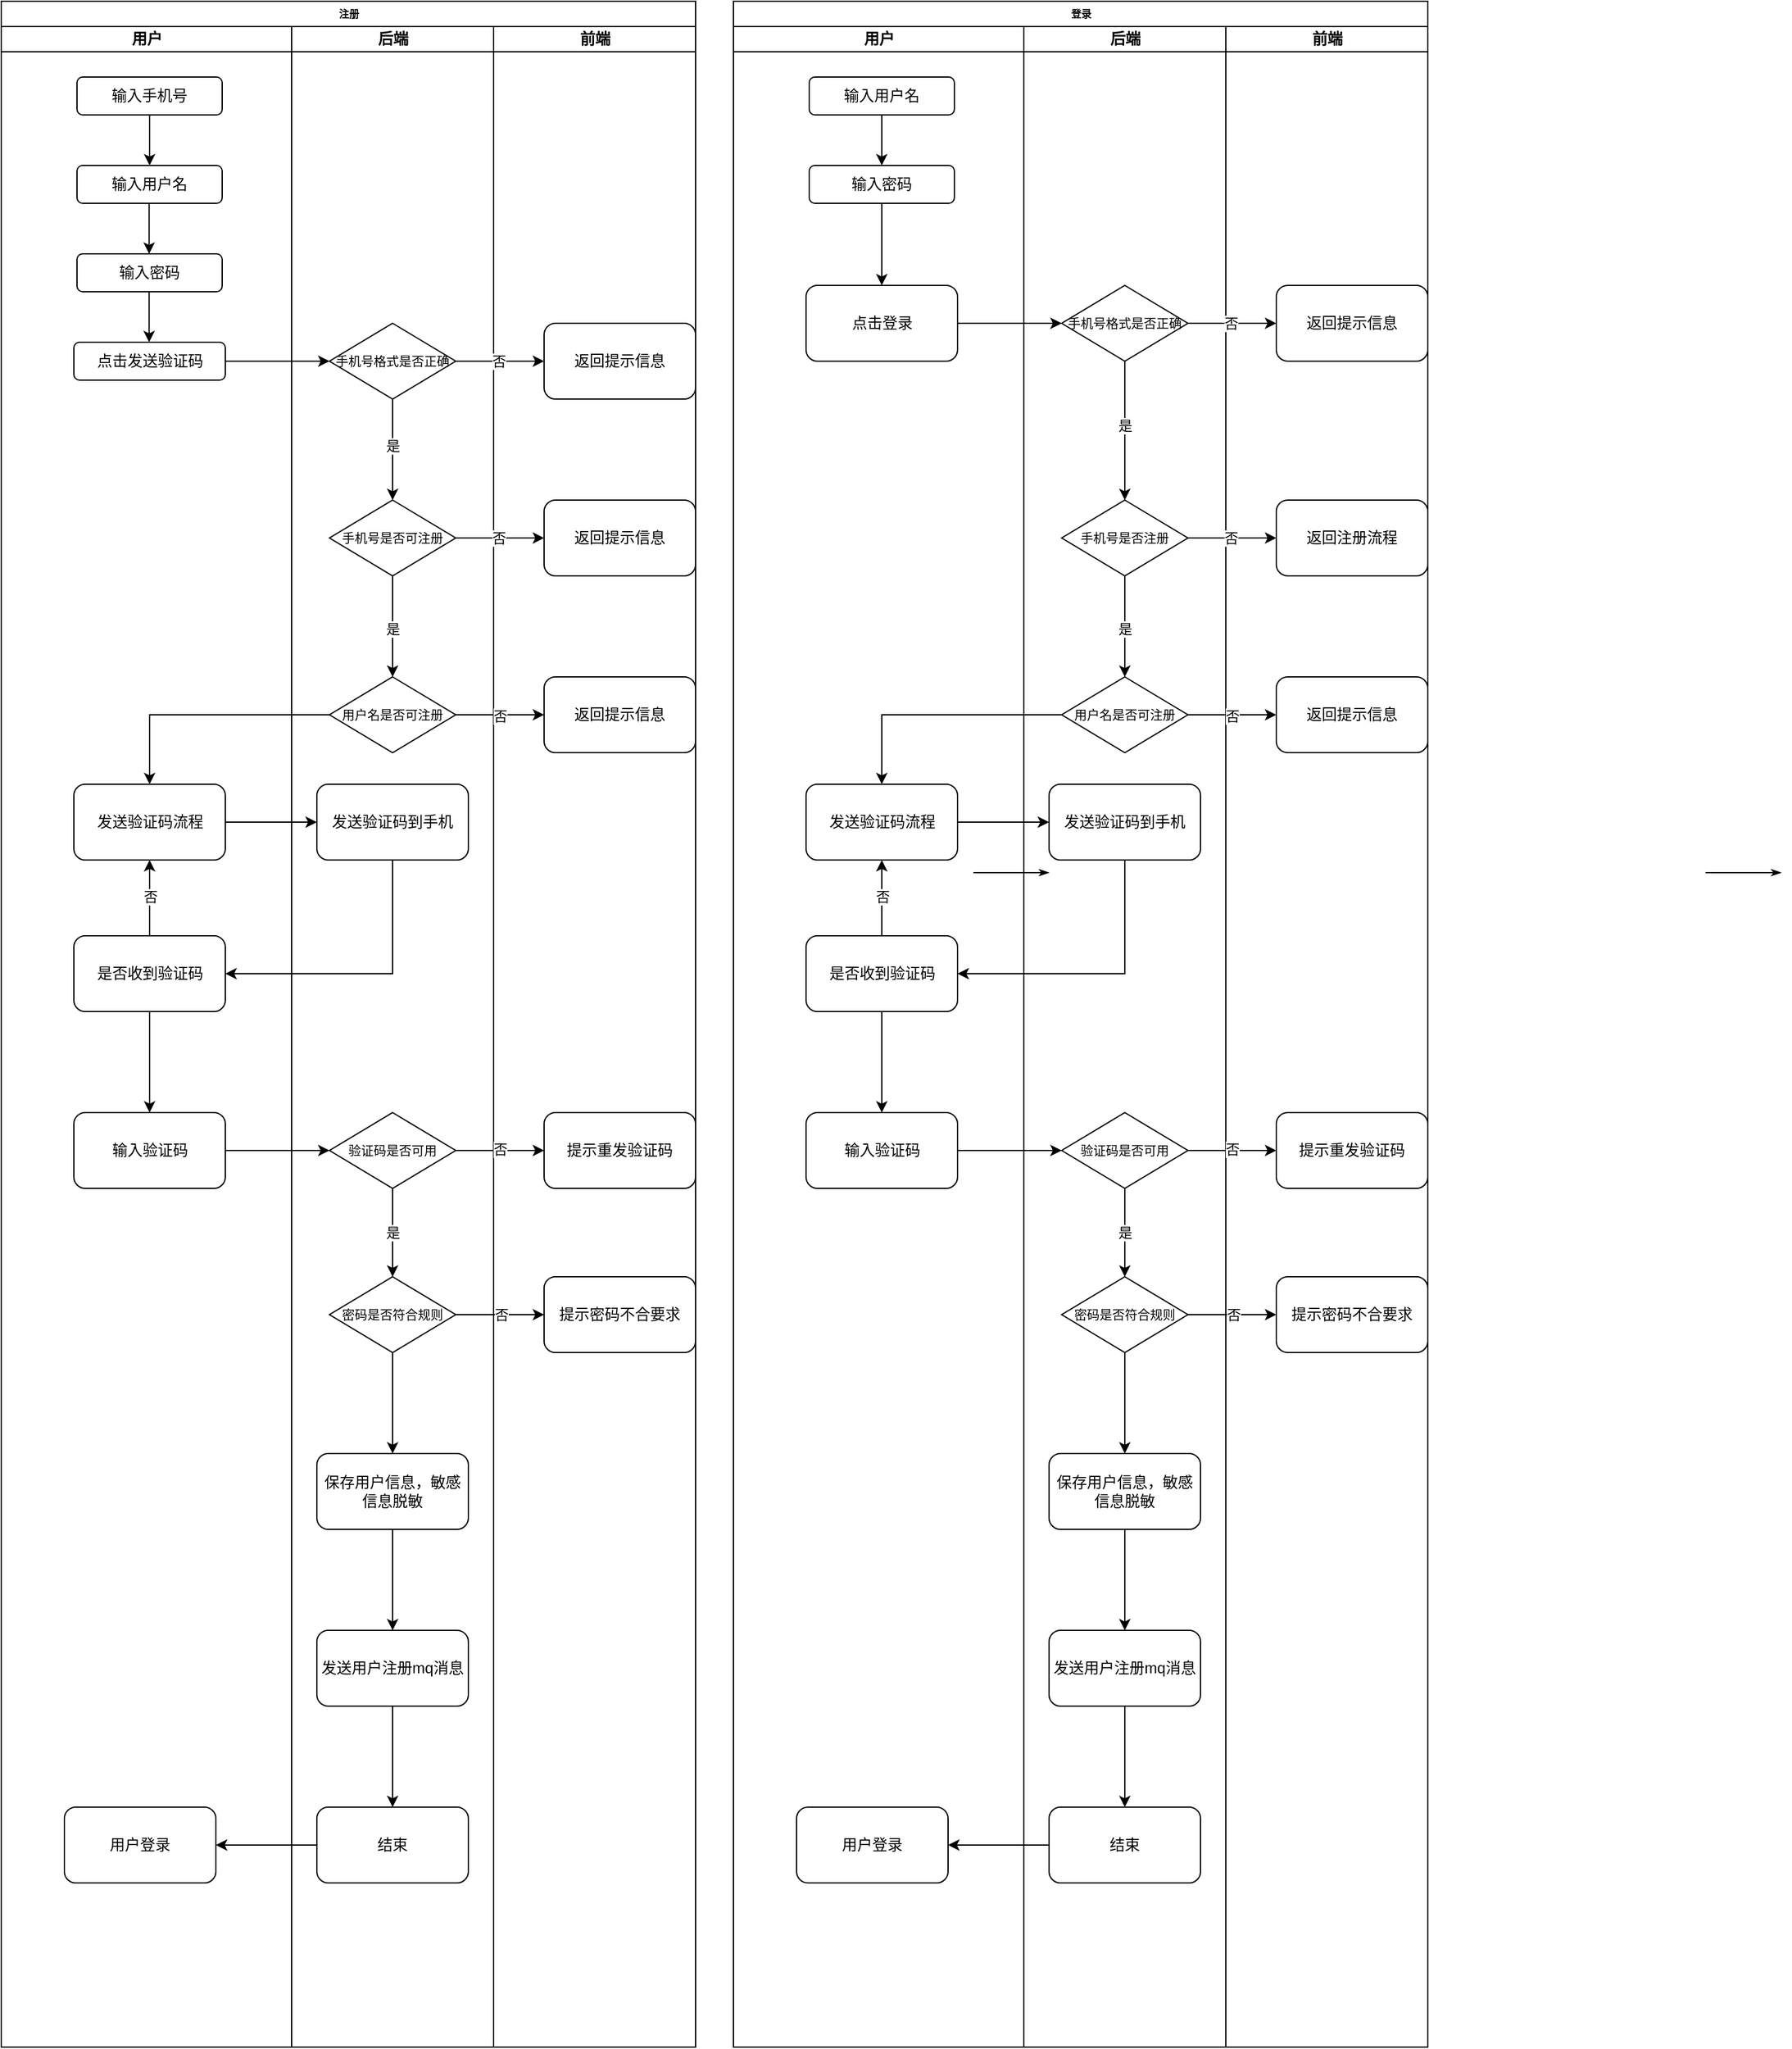 <mxfile version="22.1.3" type="github">
  <diagram name="Page-1" id="74e2e168-ea6b-b213-b513-2b3c1d86103e">
    <mxGraphModel dx="1026" dy="616" grid="1" gridSize="10" guides="1" tooltips="1" connect="1" arrows="1" fold="1" page="1" pageScale="1" pageWidth="1100" pageHeight="850" background="none" math="0" shadow="0">
      <root>
        <mxCell id="0" />
        <mxCell id="1" parent="0" />
        <mxCell id="77e6c97f196da883-1" value="注册" style="swimlane;html=1;childLayout=stackLayout;startSize=20;rounded=0;shadow=0;labelBackgroundColor=none;strokeWidth=1;fontFamily=Verdana;fontSize=8;align=center;" parent="1" vertex="1">
          <mxGeometry x="70" y="10" width="550" height="1620" as="geometry" />
        </mxCell>
        <mxCell id="77e6c97f196da883-40" style="edgeStyle=orthogonalEdgeStyle;rounded=1;html=1;labelBackgroundColor=none;startArrow=none;startFill=0;startSize=5;endArrow=classicThin;endFill=1;endSize=5;jettySize=auto;orthogonalLoop=1;strokeWidth=1;fontFamily=Verdana;fontSize=8" parent="77e6c97f196da883-1" edge="1">
          <mxGeometry relative="1" as="geometry">
            <mxPoint x="770" y="690" as="sourcePoint" />
            <mxPoint x="830" y="690" as="targetPoint" />
          </mxGeometry>
        </mxCell>
        <mxCell id="77e6c97f196da883-2" value="用户" style="swimlane;html=1;startSize=20;" parent="77e6c97f196da883-1" vertex="1">
          <mxGeometry y="20" width="230" height="1600" as="geometry" />
        </mxCell>
        <mxCell id="Mrs2PnhfkA3vAVPsogvi-46" value="输入手机号" style="rounded=1;whiteSpace=wrap;html=1;" parent="77e6c97f196da883-2" vertex="1">
          <mxGeometry x="60" y="40" width="115" height="30" as="geometry" />
        </mxCell>
        <mxCell id="Mrs2PnhfkA3vAVPsogvi-47" value="输入用户名" style="rounded=1;whiteSpace=wrap;html=1;" parent="77e6c97f196da883-2" vertex="1">
          <mxGeometry x="60" y="110" width="115" height="30" as="geometry" />
        </mxCell>
        <mxCell id="Mrs2PnhfkA3vAVPsogvi-87" value="输入密码" style="rounded=1;whiteSpace=wrap;html=1;" parent="77e6c97f196da883-2" vertex="1">
          <mxGeometry x="60" y="180" width="115" height="30" as="geometry" />
        </mxCell>
        <mxCell id="Mrs2PnhfkA3vAVPsogvi-88" value="点击发送验证码" style="rounded=1;whiteSpace=wrap;html=1;" parent="77e6c97f196da883-2" vertex="1">
          <mxGeometry x="57.5" y="250" width="120" height="30" as="geometry" />
        </mxCell>
        <mxCell id="Mrs2PnhfkA3vAVPsogvi-94" value="" style="endArrow=classic;html=1;rounded=0;exitX=0.5;exitY=1;exitDx=0;exitDy=0;" parent="77e6c97f196da883-2" source="Mrs2PnhfkA3vAVPsogvi-46" target="Mrs2PnhfkA3vAVPsogvi-47" edge="1">
          <mxGeometry width="50" height="50" relative="1" as="geometry">
            <mxPoint x="240" y="200" as="sourcePoint" />
            <mxPoint x="290" y="150" as="targetPoint" />
          </mxGeometry>
        </mxCell>
        <mxCell id="Mrs2PnhfkA3vAVPsogvi-96" value="" style="endArrow=classic;html=1;rounded=0;exitX=0.5;exitY=1;exitDx=0;exitDy=0;" parent="77e6c97f196da883-2" edge="1">
          <mxGeometry width="50" height="50" relative="1" as="geometry">
            <mxPoint x="117.14" y="140" as="sourcePoint" />
            <mxPoint x="117.14" y="180" as="targetPoint" />
          </mxGeometry>
        </mxCell>
        <mxCell id="Mrs2PnhfkA3vAVPsogvi-97" value="" style="endArrow=classic;html=1;rounded=0;exitX=0.5;exitY=1;exitDx=0;exitDy=0;" parent="77e6c97f196da883-2" edge="1">
          <mxGeometry width="50" height="50" relative="1" as="geometry">
            <mxPoint x="117.14" y="210" as="sourcePoint" />
            <mxPoint x="117.14" y="250" as="targetPoint" />
          </mxGeometry>
        </mxCell>
        <mxCell id="Mrs2PnhfkA3vAVPsogvi-127" value="发送验证码流程" style="rounded=1;whiteSpace=wrap;html=1;" parent="77e6c97f196da883-2" vertex="1">
          <mxGeometry x="57.5" y="600" width="120" height="60" as="geometry" />
        </mxCell>
        <mxCell id="Mrs2PnhfkA3vAVPsogvi-137" value="" style="edgeStyle=orthogonalEdgeStyle;rounded=0;orthogonalLoop=1;jettySize=auto;html=1;" parent="77e6c97f196da883-2" source="Mrs2PnhfkA3vAVPsogvi-135" target="Mrs2PnhfkA3vAVPsogvi-127" edge="1">
          <mxGeometry relative="1" as="geometry" />
        </mxCell>
        <mxCell id="Mrs2PnhfkA3vAVPsogvi-138" value="否" style="edgeLabel;html=1;align=center;verticalAlign=middle;resizable=0;points=[];" parent="Mrs2PnhfkA3vAVPsogvi-137" vertex="1" connectable="0">
          <mxGeometry x="0.039" relative="1" as="geometry">
            <mxPoint as="offset" />
          </mxGeometry>
        </mxCell>
        <mxCell id="Mrs2PnhfkA3vAVPsogvi-140" value="" style="edgeStyle=orthogonalEdgeStyle;rounded=0;orthogonalLoop=1;jettySize=auto;html=1;" parent="77e6c97f196da883-2" source="Mrs2PnhfkA3vAVPsogvi-135" target="Mrs2PnhfkA3vAVPsogvi-139" edge="1">
          <mxGeometry relative="1" as="geometry" />
        </mxCell>
        <mxCell id="Mrs2PnhfkA3vAVPsogvi-135" value="是否收到验证码" style="rounded=1;whiteSpace=wrap;html=1;" parent="77e6c97f196da883-2" vertex="1">
          <mxGeometry x="57.5" y="720" width="120" height="60" as="geometry" />
        </mxCell>
        <mxCell id="Mrs2PnhfkA3vAVPsogvi-139" value="输入验证码" style="rounded=1;whiteSpace=wrap;html=1;" parent="77e6c97f196da883-2" vertex="1">
          <mxGeometry x="57.5" y="860" width="120" height="60" as="geometry" />
        </mxCell>
        <mxCell id="Mrs2PnhfkA3vAVPsogvi-160" value="用户登录" style="rounded=1;whiteSpace=wrap;html=1;" parent="77e6c97f196da883-2" vertex="1">
          <mxGeometry x="50" y="1410" width="120" height="60" as="geometry" />
        </mxCell>
        <mxCell id="77e6c97f196da883-4" value="后端" style="swimlane;html=1;startSize=20;" parent="77e6c97f196da883-1" vertex="1">
          <mxGeometry x="230" y="20" width="160" height="1600" as="geometry" />
        </mxCell>
        <mxCell id="Mrs2PnhfkA3vAVPsogvi-101" value="" style="edgeStyle=orthogonalEdgeStyle;rounded=0;orthogonalLoop=1;jettySize=auto;html=1;" parent="77e6c97f196da883-4" source="Mrs2PnhfkA3vAVPsogvi-98" target="Mrs2PnhfkA3vAVPsogvi-100" edge="1">
          <mxGeometry relative="1" as="geometry" />
        </mxCell>
        <mxCell id="Mrs2PnhfkA3vAVPsogvi-106" value="是" style="edgeLabel;html=1;align=center;verticalAlign=middle;resizable=0;points=[];" parent="Mrs2PnhfkA3vAVPsogvi-101" vertex="1" connectable="0">
          <mxGeometry x="-0.071" relative="1" as="geometry">
            <mxPoint as="offset" />
          </mxGeometry>
        </mxCell>
        <mxCell id="Mrs2PnhfkA3vAVPsogvi-98" value="&lt;font style=&quot;font-size: 10px;&quot;&gt;手机号格式是否正确&lt;/font&gt;" style="rhombus;whiteSpace=wrap;html=1;" parent="77e6c97f196da883-4" vertex="1">
          <mxGeometry x="30" y="235" width="100" height="60" as="geometry" />
        </mxCell>
        <mxCell id="Mrs2PnhfkA3vAVPsogvi-103" value="" style="edgeStyle=orthogonalEdgeStyle;rounded=0;orthogonalLoop=1;jettySize=auto;html=1;" parent="77e6c97f196da883-4" source="Mrs2PnhfkA3vAVPsogvi-100" target="Mrs2PnhfkA3vAVPsogvi-102" edge="1">
          <mxGeometry relative="1" as="geometry" />
        </mxCell>
        <mxCell id="Mrs2PnhfkA3vAVPsogvi-107" value="是" style="edgeLabel;html=1;align=center;verticalAlign=middle;resizable=0;points=[];" parent="Mrs2PnhfkA3vAVPsogvi-103" vertex="1" connectable="0">
          <mxGeometry x="0.036" relative="1" as="geometry">
            <mxPoint as="offset" />
          </mxGeometry>
        </mxCell>
        <mxCell id="Mrs2PnhfkA3vAVPsogvi-100" value="&lt;font style=&quot;font-size: 10px;&quot;&gt;手机号是否可注册&lt;/font&gt;" style="rhombus;whiteSpace=wrap;html=1;" parent="77e6c97f196da883-4" vertex="1">
          <mxGeometry x="30" y="375" width="100" height="60" as="geometry" />
        </mxCell>
        <mxCell id="Mrs2PnhfkA3vAVPsogvi-102" value="&lt;font style=&quot;font-size: 10px;&quot;&gt;用户名是否可注册&lt;/font&gt;" style="rhombus;whiteSpace=wrap;html=1;" parent="77e6c97f196da883-4" vertex="1">
          <mxGeometry x="30" y="515" width="100" height="60" as="geometry" />
        </mxCell>
        <mxCell id="Mrs2PnhfkA3vAVPsogvi-155" value="" style="edgeStyle=orthogonalEdgeStyle;rounded=0;orthogonalLoop=1;jettySize=auto;html=1;" parent="77e6c97f196da883-4" source="Mrs2PnhfkA3vAVPsogvi-104" target="Mrs2PnhfkA3vAVPsogvi-154" edge="1">
          <mxGeometry relative="1" as="geometry" />
        </mxCell>
        <mxCell id="Mrs2PnhfkA3vAVPsogvi-104" value="&lt;font style=&quot;font-size: 10px;&quot;&gt;密码是否符合规则&lt;/font&gt;" style="rhombus;whiteSpace=wrap;html=1;" parent="77e6c97f196da883-4" vertex="1">
          <mxGeometry x="30" y="990" width="100" height="60" as="geometry" />
        </mxCell>
        <mxCell id="Mrs2PnhfkA3vAVPsogvi-133" value="发送验证码到手机" style="rounded=1;whiteSpace=wrap;html=1;" parent="77e6c97f196da883-4" vertex="1">
          <mxGeometry x="20" y="600" width="120" height="60" as="geometry" />
        </mxCell>
        <mxCell id="Mrs2PnhfkA3vAVPsogvi-146" value="" style="edgeStyle=orthogonalEdgeStyle;rounded=0;orthogonalLoop=1;jettySize=auto;html=1;" parent="77e6c97f196da883-4" source="Mrs2PnhfkA3vAVPsogvi-144" target="Mrs2PnhfkA3vAVPsogvi-104" edge="1">
          <mxGeometry relative="1" as="geometry" />
        </mxCell>
        <mxCell id="Mrs2PnhfkA3vAVPsogvi-147" value="是" style="edgeLabel;html=1;align=center;verticalAlign=middle;resizable=0;points=[];" parent="Mrs2PnhfkA3vAVPsogvi-146" vertex="1" connectable="0">
          <mxGeometry x="0.004" relative="1" as="geometry">
            <mxPoint as="offset" />
          </mxGeometry>
        </mxCell>
        <mxCell id="Mrs2PnhfkA3vAVPsogvi-144" value="&lt;font style=&quot;font-size: 10px;&quot;&gt;验证码是否可用&lt;/font&gt;" style="rhombus;whiteSpace=wrap;html=1;" parent="77e6c97f196da883-4" vertex="1">
          <mxGeometry x="30" y="860" width="100" height="60" as="geometry" />
        </mxCell>
        <mxCell id="Mrs2PnhfkA3vAVPsogvi-157" value="" style="edgeStyle=orthogonalEdgeStyle;rounded=0;orthogonalLoop=1;jettySize=auto;html=1;" parent="77e6c97f196da883-4" source="Mrs2PnhfkA3vAVPsogvi-154" target="Mrs2PnhfkA3vAVPsogvi-156" edge="1">
          <mxGeometry relative="1" as="geometry" />
        </mxCell>
        <mxCell id="Mrs2PnhfkA3vAVPsogvi-154" value="保存用户信息，敏感信息脱敏" style="rounded=1;whiteSpace=wrap;html=1;" parent="77e6c97f196da883-4" vertex="1">
          <mxGeometry x="20" y="1130" width="120" height="60" as="geometry" />
        </mxCell>
        <mxCell id="Mrs2PnhfkA3vAVPsogvi-159" value="" style="edgeStyle=orthogonalEdgeStyle;rounded=0;orthogonalLoop=1;jettySize=auto;html=1;" parent="77e6c97f196da883-4" source="Mrs2PnhfkA3vAVPsogvi-156" target="Mrs2PnhfkA3vAVPsogvi-158" edge="1">
          <mxGeometry relative="1" as="geometry" />
        </mxCell>
        <mxCell id="Mrs2PnhfkA3vAVPsogvi-156" value="发送用户注册mq消息" style="rounded=1;whiteSpace=wrap;html=1;" parent="77e6c97f196da883-4" vertex="1">
          <mxGeometry x="20" y="1270" width="120" height="60" as="geometry" />
        </mxCell>
        <mxCell id="Mrs2PnhfkA3vAVPsogvi-158" value="结束" style="rounded=1;whiteSpace=wrap;html=1;" parent="77e6c97f196da883-4" vertex="1">
          <mxGeometry x="20" y="1410" width="120" height="60" as="geometry" />
        </mxCell>
        <mxCell id="77e6c97f196da883-5" value="前端" style="swimlane;html=1;startSize=20;" parent="77e6c97f196da883-1" vertex="1">
          <mxGeometry x="390" y="20" width="160" height="1600" as="geometry" />
        </mxCell>
        <mxCell id="Mrs2PnhfkA3vAVPsogvi-114" value="返回提示信息" style="rounded=1;whiteSpace=wrap;html=1;" parent="77e6c97f196da883-5" vertex="1">
          <mxGeometry x="40" y="235" width="120" height="60" as="geometry" />
        </mxCell>
        <mxCell id="Mrs2PnhfkA3vAVPsogvi-117" value="返回提示信息" style="rounded=1;whiteSpace=wrap;html=1;" parent="77e6c97f196da883-5" vertex="1">
          <mxGeometry x="40" y="375" width="120" height="60" as="geometry" />
        </mxCell>
        <mxCell id="Mrs2PnhfkA3vAVPsogvi-119" value="返回提示信息" style="rounded=1;whiteSpace=wrap;html=1;" parent="77e6c97f196da883-5" vertex="1">
          <mxGeometry x="40" y="515" width="120" height="60" as="geometry" />
        </mxCell>
        <mxCell id="Mrs2PnhfkA3vAVPsogvi-148" value="提示重发验证码" style="rounded=1;whiteSpace=wrap;html=1;" parent="77e6c97f196da883-5" vertex="1">
          <mxGeometry x="40" y="860" width="120" height="60" as="geometry" />
        </mxCell>
        <mxCell id="Mrs2PnhfkA3vAVPsogvi-150" value="提示密码不合要求" style="rounded=1;whiteSpace=wrap;html=1;" parent="77e6c97f196da883-5" vertex="1">
          <mxGeometry x="40" y="990" width="120" height="60" as="geometry" />
        </mxCell>
        <mxCell id="Mrs2PnhfkA3vAVPsogvi-109" value="" style="edgeStyle=orthogonalEdgeStyle;rounded=0;orthogonalLoop=1;jettySize=auto;html=1;" parent="77e6c97f196da883-1" source="Mrs2PnhfkA3vAVPsogvi-88" target="Mrs2PnhfkA3vAVPsogvi-98" edge="1">
          <mxGeometry relative="1" as="geometry" />
        </mxCell>
        <mxCell id="Mrs2PnhfkA3vAVPsogvi-115" value="" style="edgeStyle=orthogonalEdgeStyle;rounded=0;orthogonalLoop=1;jettySize=auto;html=1;" parent="77e6c97f196da883-1" source="Mrs2PnhfkA3vAVPsogvi-98" target="Mrs2PnhfkA3vAVPsogvi-114" edge="1">
          <mxGeometry relative="1" as="geometry" />
        </mxCell>
        <mxCell id="Mrs2PnhfkA3vAVPsogvi-122" value="否" style="edgeLabel;html=1;align=center;verticalAlign=middle;resizable=0;points=[];" parent="Mrs2PnhfkA3vAVPsogvi-115" vertex="1" connectable="0">
          <mxGeometry x="-0.025" relative="1" as="geometry">
            <mxPoint as="offset" />
          </mxGeometry>
        </mxCell>
        <mxCell id="Mrs2PnhfkA3vAVPsogvi-118" value="" style="edgeStyle=orthogonalEdgeStyle;rounded=0;orthogonalLoop=1;jettySize=auto;html=1;" parent="77e6c97f196da883-1" source="Mrs2PnhfkA3vAVPsogvi-100" target="Mrs2PnhfkA3vAVPsogvi-117" edge="1">
          <mxGeometry relative="1" as="geometry" />
        </mxCell>
        <mxCell id="Mrs2PnhfkA3vAVPsogvi-121" value="否" style="edgeLabel;html=1;align=center;verticalAlign=middle;resizable=0;points=[];" parent="Mrs2PnhfkA3vAVPsogvi-118" vertex="1" connectable="0">
          <mxGeometry x="-0.025" relative="1" as="geometry">
            <mxPoint as="offset" />
          </mxGeometry>
        </mxCell>
        <mxCell id="Mrs2PnhfkA3vAVPsogvi-120" value="" style="edgeStyle=orthogonalEdgeStyle;rounded=0;orthogonalLoop=1;jettySize=auto;html=1;" parent="77e6c97f196da883-1" source="Mrs2PnhfkA3vAVPsogvi-102" target="Mrs2PnhfkA3vAVPsogvi-119" edge="1">
          <mxGeometry relative="1" as="geometry" />
        </mxCell>
        <mxCell id="Mrs2PnhfkA3vAVPsogvi-123" value="否" style="edgeLabel;html=1;align=center;verticalAlign=middle;resizable=0;points=[];" parent="Mrs2PnhfkA3vAVPsogvi-120" vertex="1" connectable="0">
          <mxGeometry x="-0.004" y="-1" relative="1" as="geometry">
            <mxPoint as="offset" />
          </mxGeometry>
        </mxCell>
        <mxCell id="Mrs2PnhfkA3vAVPsogvi-128" value="" style="edgeStyle=orthogonalEdgeStyle;rounded=0;orthogonalLoop=1;jettySize=auto;html=1;" parent="77e6c97f196da883-1" source="Mrs2PnhfkA3vAVPsogvi-102" target="Mrs2PnhfkA3vAVPsogvi-127" edge="1">
          <mxGeometry relative="1" as="geometry" />
        </mxCell>
        <mxCell id="Mrs2PnhfkA3vAVPsogvi-134" value="" style="edgeStyle=orthogonalEdgeStyle;rounded=0;orthogonalLoop=1;jettySize=auto;html=1;" parent="77e6c97f196da883-1" source="Mrs2PnhfkA3vAVPsogvi-127" target="Mrs2PnhfkA3vAVPsogvi-133" edge="1">
          <mxGeometry relative="1" as="geometry" />
        </mxCell>
        <mxCell id="Mrs2PnhfkA3vAVPsogvi-136" value="" style="endArrow=classic;html=1;rounded=0;exitX=0.5;exitY=1;exitDx=0;exitDy=0;entryX=1;entryY=0.5;entryDx=0;entryDy=0;" parent="77e6c97f196da883-1" source="Mrs2PnhfkA3vAVPsogvi-133" target="Mrs2PnhfkA3vAVPsogvi-135" edge="1">
          <mxGeometry width="50" height="50" relative="1" as="geometry">
            <mxPoint x="250" y="700" as="sourcePoint" />
            <mxPoint x="300" y="650" as="targetPoint" />
            <Array as="points">
              <mxPoint x="310" y="770" />
            </Array>
          </mxGeometry>
        </mxCell>
        <mxCell id="Mrs2PnhfkA3vAVPsogvi-145" value="" style="edgeStyle=orthogonalEdgeStyle;rounded=0;orthogonalLoop=1;jettySize=auto;html=1;" parent="77e6c97f196da883-1" source="Mrs2PnhfkA3vAVPsogvi-139" target="Mrs2PnhfkA3vAVPsogvi-144" edge="1">
          <mxGeometry relative="1" as="geometry" />
        </mxCell>
        <mxCell id="Mrs2PnhfkA3vAVPsogvi-149" value="" style="edgeStyle=orthogonalEdgeStyle;rounded=0;orthogonalLoop=1;jettySize=auto;html=1;" parent="77e6c97f196da883-1" source="Mrs2PnhfkA3vAVPsogvi-144" target="Mrs2PnhfkA3vAVPsogvi-148" edge="1">
          <mxGeometry relative="1" as="geometry" />
        </mxCell>
        <mxCell id="Mrs2PnhfkA3vAVPsogvi-152" value="否" style="edgeLabel;html=1;align=center;verticalAlign=middle;resizable=0;points=[];" parent="Mrs2PnhfkA3vAVPsogvi-149" vertex="1" connectable="0">
          <mxGeometry x="-0.023" y="1" relative="1" as="geometry">
            <mxPoint x="1" as="offset" />
          </mxGeometry>
        </mxCell>
        <mxCell id="Mrs2PnhfkA3vAVPsogvi-151" value="" style="edgeStyle=orthogonalEdgeStyle;rounded=0;orthogonalLoop=1;jettySize=auto;html=1;" parent="77e6c97f196da883-1" source="Mrs2PnhfkA3vAVPsogvi-104" target="Mrs2PnhfkA3vAVPsogvi-150" edge="1">
          <mxGeometry relative="1" as="geometry" />
        </mxCell>
        <mxCell id="Mrs2PnhfkA3vAVPsogvi-153" value="否" style="edgeLabel;html=1;align=center;verticalAlign=middle;resizable=0;points=[];" parent="Mrs2PnhfkA3vAVPsogvi-151" vertex="1" connectable="0">
          <mxGeometry x="0.038" relative="1" as="geometry">
            <mxPoint x="-1" as="offset" />
          </mxGeometry>
        </mxCell>
        <mxCell id="Mrs2PnhfkA3vAVPsogvi-161" value="" style="edgeStyle=orthogonalEdgeStyle;rounded=0;orthogonalLoop=1;jettySize=auto;html=1;" parent="77e6c97f196da883-1" source="Mrs2PnhfkA3vAVPsogvi-158" target="Mrs2PnhfkA3vAVPsogvi-160" edge="1">
          <mxGeometry relative="1" as="geometry" />
        </mxCell>
        <mxCell id="-wVJVxd8WleeXn3yaGTg-1" value="登录" style="swimlane;html=1;childLayout=stackLayout;startSize=20;rounded=0;shadow=0;labelBackgroundColor=none;strokeWidth=1;fontFamily=Verdana;fontSize=8;align=center;" vertex="1" parent="1">
          <mxGeometry x="650" y="10" width="550" height="1620" as="geometry" />
        </mxCell>
        <mxCell id="-wVJVxd8WleeXn3yaGTg-2" style="edgeStyle=orthogonalEdgeStyle;rounded=1;html=1;labelBackgroundColor=none;startArrow=none;startFill=0;startSize=5;endArrow=classicThin;endFill=1;endSize=5;jettySize=auto;orthogonalLoop=1;strokeWidth=1;fontFamily=Verdana;fontSize=8" edge="1" parent="-wVJVxd8WleeXn3yaGTg-1">
          <mxGeometry relative="1" as="geometry">
            <mxPoint x="770" y="690" as="sourcePoint" />
            <mxPoint x="830" y="690" as="targetPoint" />
          </mxGeometry>
        </mxCell>
        <mxCell id="-wVJVxd8WleeXn3yaGTg-3" value="用户" style="swimlane;html=1;startSize=20;" vertex="1" parent="-wVJVxd8WleeXn3yaGTg-1">
          <mxGeometry y="20" width="230" height="1600" as="geometry" />
        </mxCell>
        <mxCell id="-wVJVxd8WleeXn3yaGTg-4" value="输入用户名" style="rounded=1;whiteSpace=wrap;html=1;" vertex="1" parent="-wVJVxd8WleeXn3yaGTg-3">
          <mxGeometry x="60" y="40" width="115" height="30" as="geometry" />
        </mxCell>
        <mxCell id="-wVJVxd8WleeXn3yaGTg-60" value="" style="edgeStyle=orthogonalEdgeStyle;rounded=0;orthogonalLoop=1;jettySize=auto;html=1;" edge="1" parent="-wVJVxd8WleeXn3yaGTg-3" source="-wVJVxd8WleeXn3yaGTg-5" target="-wVJVxd8WleeXn3yaGTg-59">
          <mxGeometry relative="1" as="geometry" />
        </mxCell>
        <mxCell id="-wVJVxd8WleeXn3yaGTg-5" value="输入密码" style="rounded=1;whiteSpace=wrap;html=1;" vertex="1" parent="-wVJVxd8WleeXn3yaGTg-3">
          <mxGeometry x="60" y="110" width="115" height="30" as="geometry" />
        </mxCell>
        <mxCell id="-wVJVxd8WleeXn3yaGTg-8" value="" style="endArrow=classic;html=1;rounded=0;exitX=0.5;exitY=1;exitDx=0;exitDy=0;" edge="1" parent="-wVJVxd8WleeXn3yaGTg-3" source="-wVJVxd8WleeXn3yaGTg-4" target="-wVJVxd8WleeXn3yaGTg-5">
          <mxGeometry width="50" height="50" relative="1" as="geometry">
            <mxPoint x="240" y="200" as="sourcePoint" />
            <mxPoint x="290" y="150" as="targetPoint" />
          </mxGeometry>
        </mxCell>
        <mxCell id="-wVJVxd8WleeXn3yaGTg-11" value="发送验证码流程" style="rounded=1;whiteSpace=wrap;html=1;" vertex="1" parent="-wVJVxd8WleeXn3yaGTg-3">
          <mxGeometry x="57.5" y="600" width="120" height="60" as="geometry" />
        </mxCell>
        <mxCell id="-wVJVxd8WleeXn3yaGTg-12" value="" style="edgeStyle=orthogonalEdgeStyle;rounded=0;orthogonalLoop=1;jettySize=auto;html=1;" edge="1" parent="-wVJVxd8WleeXn3yaGTg-3" source="-wVJVxd8WleeXn3yaGTg-15" target="-wVJVxd8WleeXn3yaGTg-11">
          <mxGeometry relative="1" as="geometry" />
        </mxCell>
        <mxCell id="-wVJVxd8WleeXn3yaGTg-13" value="否" style="edgeLabel;html=1;align=center;verticalAlign=middle;resizable=0;points=[];" vertex="1" connectable="0" parent="-wVJVxd8WleeXn3yaGTg-12">
          <mxGeometry x="0.039" relative="1" as="geometry">
            <mxPoint as="offset" />
          </mxGeometry>
        </mxCell>
        <mxCell id="-wVJVxd8WleeXn3yaGTg-14" value="" style="edgeStyle=orthogonalEdgeStyle;rounded=0;orthogonalLoop=1;jettySize=auto;html=1;" edge="1" parent="-wVJVxd8WleeXn3yaGTg-3" source="-wVJVxd8WleeXn3yaGTg-15" target="-wVJVxd8WleeXn3yaGTg-16">
          <mxGeometry relative="1" as="geometry" />
        </mxCell>
        <mxCell id="-wVJVxd8WleeXn3yaGTg-15" value="是否收到验证码" style="rounded=1;whiteSpace=wrap;html=1;" vertex="1" parent="-wVJVxd8WleeXn3yaGTg-3">
          <mxGeometry x="57.5" y="720" width="120" height="60" as="geometry" />
        </mxCell>
        <mxCell id="-wVJVxd8WleeXn3yaGTg-16" value="输入验证码" style="rounded=1;whiteSpace=wrap;html=1;" vertex="1" parent="-wVJVxd8WleeXn3yaGTg-3">
          <mxGeometry x="57.5" y="860" width="120" height="60" as="geometry" />
        </mxCell>
        <mxCell id="-wVJVxd8WleeXn3yaGTg-17" value="用户登录" style="rounded=1;whiteSpace=wrap;html=1;" vertex="1" parent="-wVJVxd8WleeXn3yaGTg-3">
          <mxGeometry x="50" y="1410" width="120" height="60" as="geometry" />
        </mxCell>
        <mxCell id="-wVJVxd8WleeXn3yaGTg-59" value="点击登录" style="whiteSpace=wrap;html=1;rounded=1;" vertex="1" parent="-wVJVxd8WleeXn3yaGTg-3">
          <mxGeometry x="57.5" y="205" width="120" height="60" as="geometry" />
        </mxCell>
        <mxCell id="-wVJVxd8WleeXn3yaGTg-18" value="后端" style="swimlane;html=1;startSize=20;" vertex="1" parent="-wVJVxd8WleeXn3yaGTg-1">
          <mxGeometry x="230" y="20" width="160" height="1600" as="geometry" />
        </mxCell>
        <mxCell id="-wVJVxd8WleeXn3yaGTg-19" value="" style="edgeStyle=orthogonalEdgeStyle;rounded=0;orthogonalLoop=1;jettySize=auto;html=1;" edge="1" parent="-wVJVxd8WleeXn3yaGTg-18" source="-wVJVxd8WleeXn3yaGTg-21" target="-wVJVxd8WleeXn3yaGTg-24">
          <mxGeometry relative="1" as="geometry" />
        </mxCell>
        <mxCell id="-wVJVxd8WleeXn3yaGTg-20" value="是" style="edgeLabel;html=1;align=center;verticalAlign=middle;resizable=0;points=[];" vertex="1" connectable="0" parent="-wVJVxd8WleeXn3yaGTg-19">
          <mxGeometry x="-0.071" relative="1" as="geometry">
            <mxPoint as="offset" />
          </mxGeometry>
        </mxCell>
        <mxCell id="-wVJVxd8WleeXn3yaGTg-21" value="&lt;font style=&quot;font-size: 10px;&quot;&gt;手机号格式是否正确&lt;/font&gt;" style="rhombus;whiteSpace=wrap;html=1;" vertex="1" parent="-wVJVxd8WleeXn3yaGTg-18">
          <mxGeometry x="30" y="205" width="100" height="60" as="geometry" />
        </mxCell>
        <mxCell id="-wVJVxd8WleeXn3yaGTg-22" value="" style="edgeStyle=orthogonalEdgeStyle;rounded=0;orthogonalLoop=1;jettySize=auto;html=1;" edge="1" parent="-wVJVxd8WleeXn3yaGTg-18" source="-wVJVxd8WleeXn3yaGTg-24" target="-wVJVxd8WleeXn3yaGTg-25">
          <mxGeometry relative="1" as="geometry" />
        </mxCell>
        <mxCell id="-wVJVxd8WleeXn3yaGTg-23" value="是" style="edgeLabel;html=1;align=center;verticalAlign=middle;resizable=0;points=[];" vertex="1" connectable="0" parent="-wVJVxd8WleeXn3yaGTg-22">
          <mxGeometry x="0.036" relative="1" as="geometry">
            <mxPoint as="offset" />
          </mxGeometry>
        </mxCell>
        <mxCell id="-wVJVxd8WleeXn3yaGTg-24" value="&lt;font style=&quot;font-size: 10px;&quot;&gt;手机号是否注册&lt;/font&gt;" style="rhombus;whiteSpace=wrap;html=1;" vertex="1" parent="-wVJVxd8WleeXn3yaGTg-18">
          <mxGeometry x="30" y="375" width="100" height="60" as="geometry" />
        </mxCell>
        <mxCell id="-wVJVxd8WleeXn3yaGTg-25" value="&lt;font style=&quot;font-size: 10px;&quot;&gt;用户名是否可注册&lt;/font&gt;" style="rhombus;whiteSpace=wrap;html=1;" vertex="1" parent="-wVJVxd8WleeXn3yaGTg-18">
          <mxGeometry x="30" y="515" width="100" height="60" as="geometry" />
        </mxCell>
        <mxCell id="-wVJVxd8WleeXn3yaGTg-26" value="" style="edgeStyle=orthogonalEdgeStyle;rounded=0;orthogonalLoop=1;jettySize=auto;html=1;" edge="1" parent="-wVJVxd8WleeXn3yaGTg-18" source="-wVJVxd8WleeXn3yaGTg-27" target="-wVJVxd8WleeXn3yaGTg-33">
          <mxGeometry relative="1" as="geometry" />
        </mxCell>
        <mxCell id="-wVJVxd8WleeXn3yaGTg-27" value="&lt;font style=&quot;font-size: 10px;&quot;&gt;密码是否符合规则&lt;/font&gt;" style="rhombus;whiteSpace=wrap;html=1;" vertex="1" parent="-wVJVxd8WleeXn3yaGTg-18">
          <mxGeometry x="30" y="990" width="100" height="60" as="geometry" />
        </mxCell>
        <mxCell id="-wVJVxd8WleeXn3yaGTg-28" value="发送验证码到手机" style="rounded=1;whiteSpace=wrap;html=1;" vertex="1" parent="-wVJVxd8WleeXn3yaGTg-18">
          <mxGeometry x="20" y="600" width="120" height="60" as="geometry" />
        </mxCell>
        <mxCell id="-wVJVxd8WleeXn3yaGTg-29" value="" style="edgeStyle=orthogonalEdgeStyle;rounded=0;orthogonalLoop=1;jettySize=auto;html=1;" edge="1" parent="-wVJVxd8WleeXn3yaGTg-18" source="-wVJVxd8WleeXn3yaGTg-31" target="-wVJVxd8WleeXn3yaGTg-27">
          <mxGeometry relative="1" as="geometry" />
        </mxCell>
        <mxCell id="-wVJVxd8WleeXn3yaGTg-30" value="是" style="edgeLabel;html=1;align=center;verticalAlign=middle;resizable=0;points=[];" vertex="1" connectable="0" parent="-wVJVxd8WleeXn3yaGTg-29">
          <mxGeometry x="0.004" relative="1" as="geometry">
            <mxPoint as="offset" />
          </mxGeometry>
        </mxCell>
        <mxCell id="-wVJVxd8WleeXn3yaGTg-31" value="&lt;font style=&quot;font-size: 10px;&quot;&gt;验证码是否可用&lt;/font&gt;" style="rhombus;whiteSpace=wrap;html=1;" vertex="1" parent="-wVJVxd8WleeXn3yaGTg-18">
          <mxGeometry x="30" y="860" width="100" height="60" as="geometry" />
        </mxCell>
        <mxCell id="-wVJVxd8WleeXn3yaGTg-32" value="" style="edgeStyle=orthogonalEdgeStyle;rounded=0;orthogonalLoop=1;jettySize=auto;html=1;" edge="1" parent="-wVJVxd8WleeXn3yaGTg-18" source="-wVJVxd8WleeXn3yaGTg-33" target="-wVJVxd8WleeXn3yaGTg-35">
          <mxGeometry relative="1" as="geometry" />
        </mxCell>
        <mxCell id="-wVJVxd8WleeXn3yaGTg-33" value="保存用户信息，敏感信息脱敏" style="rounded=1;whiteSpace=wrap;html=1;" vertex="1" parent="-wVJVxd8WleeXn3yaGTg-18">
          <mxGeometry x="20" y="1130" width="120" height="60" as="geometry" />
        </mxCell>
        <mxCell id="-wVJVxd8WleeXn3yaGTg-34" value="" style="edgeStyle=orthogonalEdgeStyle;rounded=0;orthogonalLoop=1;jettySize=auto;html=1;" edge="1" parent="-wVJVxd8WleeXn3yaGTg-18" source="-wVJVxd8WleeXn3yaGTg-35" target="-wVJVxd8WleeXn3yaGTg-36">
          <mxGeometry relative="1" as="geometry" />
        </mxCell>
        <mxCell id="-wVJVxd8WleeXn3yaGTg-35" value="发送用户注册mq消息" style="rounded=1;whiteSpace=wrap;html=1;" vertex="1" parent="-wVJVxd8WleeXn3yaGTg-18">
          <mxGeometry x="20" y="1270" width="120" height="60" as="geometry" />
        </mxCell>
        <mxCell id="-wVJVxd8WleeXn3yaGTg-36" value="结束" style="rounded=1;whiteSpace=wrap;html=1;" vertex="1" parent="-wVJVxd8WleeXn3yaGTg-18">
          <mxGeometry x="20" y="1410" width="120" height="60" as="geometry" />
        </mxCell>
        <mxCell id="-wVJVxd8WleeXn3yaGTg-37" value="前端" style="swimlane;html=1;startSize=20;" vertex="1" parent="-wVJVxd8WleeXn3yaGTg-1">
          <mxGeometry x="390" y="20" width="160" height="1600" as="geometry" />
        </mxCell>
        <mxCell id="-wVJVxd8WleeXn3yaGTg-38" value="返回提示信息" style="rounded=1;whiteSpace=wrap;html=1;" vertex="1" parent="-wVJVxd8WleeXn3yaGTg-37">
          <mxGeometry x="40" y="205" width="120" height="60" as="geometry" />
        </mxCell>
        <mxCell id="-wVJVxd8WleeXn3yaGTg-39" value="返回注册流程" style="rounded=1;whiteSpace=wrap;html=1;" vertex="1" parent="-wVJVxd8WleeXn3yaGTg-37">
          <mxGeometry x="40" y="375" width="120" height="60" as="geometry" />
        </mxCell>
        <mxCell id="-wVJVxd8WleeXn3yaGTg-40" value="返回提示信息" style="rounded=1;whiteSpace=wrap;html=1;" vertex="1" parent="-wVJVxd8WleeXn3yaGTg-37">
          <mxGeometry x="40" y="515" width="120" height="60" as="geometry" />
        </mxCell>
        <mxCell id="-wVJVxd8WleeXn3yaGTg-41" value="提示重发验证码" style="rounded=1;whiteSpace=wrap;html=1;" vertex="1" parent="-wVJVxd8WleeXn3yaGTg-37">
          <mxGeometry x="40" y="860" width="120" height="60" as="geometry" />
        </mxCell>
        <mxCell id="-wVJVxd8WleeXn3yaGTg-42" value="提示密码不合要求" style="rounded=1;whiteSpace=wrap;html=1;" vertex="1" parent="-wVJVxd8WleeXn3yaGTg-37">
          <mxGeometry x="40" y="990" width="120" height="60" as="geometry" />
        </mxCell>
        <mxCell id="-wVJVxd8WleeXn3yaGTg-43" value="" style="edgeStyle=orthogonalEdgeStyle;rounded=0;orthogonalLoop=1;jettySize=auto;html=1;exitX=1;exitY=0.5;exitDx=0;exitDy=0;" edge="1" parent="-wVJVxd8WleeXn3yaGTg-1" source="-wVJVxd8WleeXn3yaGTg-59" target="-wVJVxd8WleeXn3yaGTg-21">
          <mxGeometry relative="1" as="geometry">
            <mxPoint x="177.5" y="285" as="sourcePoint" />
          </mxGeometry>
        </mxCell>
        <mxCell id="-wVJVxd8WleeXn3yaGTg-44" value="" style="edgeStyle=orthogonalEdgeStyle;rounded=0;orthogonalLoop=1;jettySize=auto;html=1;" edge="1" parent="-wVJVxd8WleeXn3yaGTg-1" source="-wVJVxd8WleeXn3yaGTg-21" target="-wVJVxd8WleeXn3yaGTg-38">
          <mxGeometry relative="1" as="geometry" />
        </mxCell>
        <mxCell id="-wVJVxd8WleeXn3yaGTg-45" value="否" style="edgeLabel;html=1;align=center;verticalAlign=middle;resizable=0;points=[];" vertex="1" connectable="0" parent="-wVJVxd8WleeXn3yaGTg-44">
          <mxGeometry x="-0.025" relative="1" as="geometry">
            <mxPoint as="offset" />
          </mxGeometry>
        </mxCell>
        <mxCell id="-wVJVxd8WleeXn3yaGTg-46" value="" style="edgeStyle=orthogonalEdgeStyle;rounded=0;orthogonalLoop=1;jettySize=auto;html=1;" edge="1" parent="-wVJVxd8WleeXn3yaGTg-1" source="-wVJVxd8WleeXn3yaGTg-24" target="-wVJVxd8WleeXn3yaGTg-39">
          <mxGeometry relative="1" as="geometry" />
        </mxCell>
        <mxCell id="-wVJVxd8WleeXn3yaGTg-47" value="否" style="edgeLabel;html=1;align=center;verticalAlign=middle;resizable=0;points=[];" vertex="1" connectable="0" parent="-wVJVxd8WleeXn3yaGTg-46">
          <mxGeometry x="-0.025" relative="1" as="geometry">
            <mxPoint as="offset" />
          </mxGeometry>
        </mxCell>
        <mxCell id="-wVJVxd8WleeXn3yaGTg-48" value="" style="edgeStyle=orthogonalEdgeStyle;rounded=0;orthogonalLoop=1;jettySize=auto;html=1;" edge="1" parent="-wVJVxd8WleeXn3yaGTg-1" source="-wVJVxd8WleeXn3yaGTg-25" target="-wVJVxd8WleeXn3yaGTg-40">
          <mxGeometry relative="1" as="geometry" />
        </mxCell>
        <mxCell id="-wVJVxd8WleeXn3yaGTg-49" value="否" style="edgeLabel;html=1;align=center;verticalAlign=middle;resizable=0;points=[];" vertex="1" connectable="0" parent="-wVJVxd8WleeXn3yaGTg-48">
          <mxGeometry x="-0.004" y="-1" relative="1" as="geometry">
            <mxPoint as="offset" />
          </mxGeometry>
        </mxCell>
        <mxCell id="-wVJVxd8WleeXn3yaGTg-50" value="" style="edgeStyle=orthogonalEdgeStyle;rounded=0;orthogonalLoop=1;jettySize=auto;html=1;" edge="1" parent="-wVJVxd8WleeXn3yaGTg-1" source="-wVJVxd8WleeXn3yaGTg-25" target="-wVJVxd8WleeXn3yaGTg-11">
          <mxGeometry relative="1" as="geometry" />
        </mxCell>
        <mxCell id="-wVJVxd8WleeXn3yaGTg-51" value="" style="edgeStyle=orthogonalEdgeStyle;rounded=0;orthogonalLoop=1;jettySize=auto;html=1;" edge="1" parent="-wVJVxd8WleeXn3yaGTg-1" source="-wVJVxd8WleeXn3yaGTg-11" target="-wVJVxd8WleeXn3yaGTg-28">
          <mxGeometry relative="1" as="geometry" />
        </mxCell>
        <mxCell id="-wVJVxd8WleeXn3yaGTg-52" value="" style="endArrow=classic;html=1;rounded=0;exitX=0.5;exitY=1;exitDx=0;exitDy=0;entryX=1;entryY=0.5;entryDx=0;entryDy=0;" edge="1" parent="-wVJVxd8WleeXn3yaGTg-1" source="-wVJVxd8WleeXn3yaGTg-28" target="-wVJVxd8WleeXn3yaGTg-15">
          <mxGeometry width="50" height="50" relative="1" as="geometry">
            <mxPoint x="250" y="700" as="sourcePoint" />
            <mxPoint x="300" y="650" as="targetPoint" />
            <Array as="points">
              <mxPoint x="310" y="770" />
            </Array>
          </mxGeometry>
        </mxCell>
        <mxCell id="-wVJVxd8WleeXn3yaGTg-53" value="" style="edgeStyle=orthogonalEdgeStyle;rounded=0;orthogonalLoop=1;jettySize=auto;html=1;" edge="1" parent="-wVJVxd8WleeXn3yaGTg-1" source="-wVJVxd8WleeXn3yaGTg-16" target="-wVJVxd8WleeXn3yaGTg-31">
          <mxGeometry relative="1" as="geometry" />
        </mxCell>
        <mxCell id="-wVJVxd8WleeXn3yaGTg-54" value="" style="edgeStyle=orthogonalEdgeStyle;rounded=0;orthogonalLoop=1;jettySize=auto;html=1;" edge="1" parent="-wVJVxd8WleeXn3yaGTg-1" source="-wVJVxd8WleeXn3yaGTg-31" target="-wVJVxd8WleeXn3yaGTg-41">
          <mxGeometry relative="1" as="geometry" />
        </mxCell>
        <mxCell id="-wVJVxd8WleeXn3yaGTg-55" value="否" style="edgeLabel;html=1;align=center;verticalAlign=middle;resizable=0;points=[];" vertex="1" connectable="0" parent="-wVJVxd8WleeXn3yaGTg-54">
          <mxGeometry x="-0.023" y="1" relative="1" as="geometry">
            <mxPoint x="1" as="offset" />
          </mxGeometry>
        </mxCell>
        <mxCell id="-wVJVxd8WleeXn3yaGTg-56" value="" style="edgeStyle=orthogonalEdgeStyle;rounded=0;orthogonalLoop=1;jettySize=auto;html=1;" edge="1" parent="-wVJVxd8WleeXn3yaGTg-1" source="-wVJVxd8WleeXn3yaGTg-27" target="-wVJVxd8WleeXn3yaGTg-42">
          <mxGeometry relative="1" as="geometry" />
        </mxCell>
        <mxCell id="-wVJVxd8WleeXn3yaGTg-57" value="否" style="edgeLabel;html=1;align=center;verticalAlign=middle;resizable=0;points=[];" vertex="1" connectable="0" parent="-wVJVxd8WleeXn3yaGTg-56">
          <mxGeometry x="0.038" relative="1" as="geometry">
            <mxPoint x="-1" as="offset" />
          </mxGeometry>
        </mxCell>
        <mxCell id="-wVJVxd8WleeXn3yaGTg-58" value="" style="edgeStyle=orthogonalEdgeStyle;rounded=0;orthogonalLoop=1;jettySize=auto;html=1;" edge="1" parent="-wVJVxd8WleeXn3yaGTg-1" source="-wVJVxd8WleeXn3yaGTg-36" target="-wVJVxd8WleeXn3yaGTg-17">
          <mxGeometry relative="1" as="geometry" />
        </mxCell>
      </root>
    </mxGraphModel>
  </diagram>
</mxfile>
